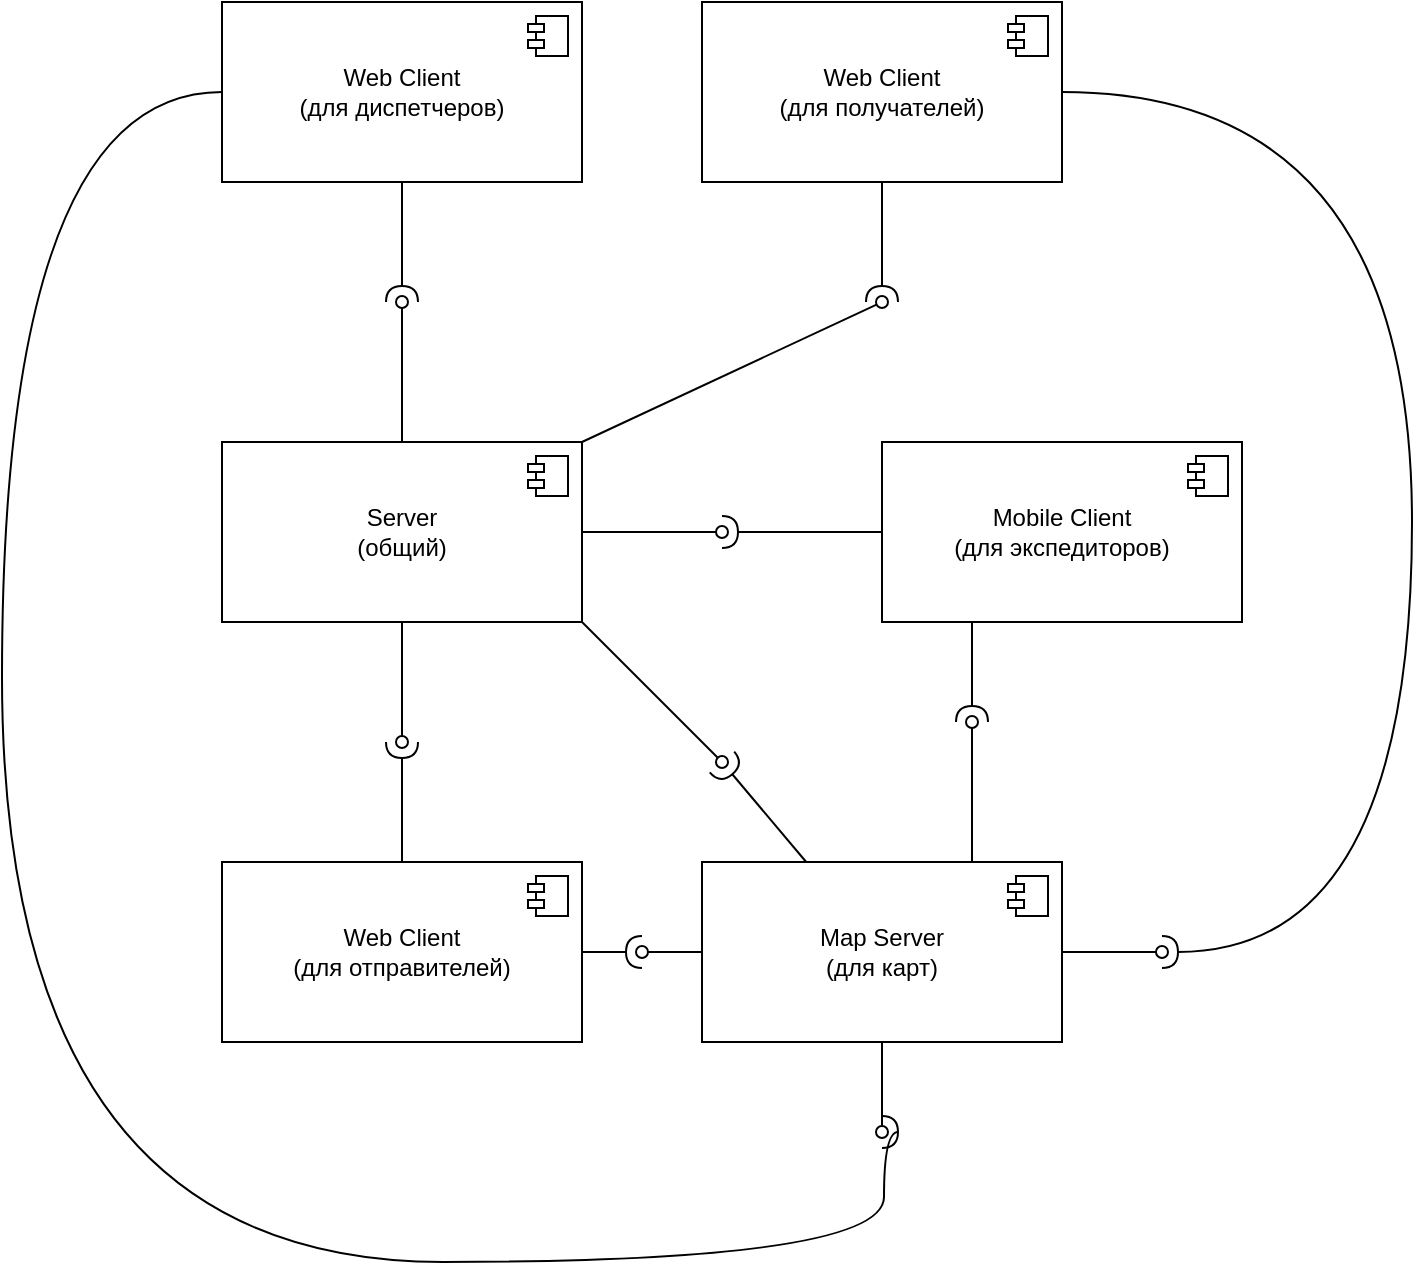<mxfile version="24.7.7">
  <diagram name="Page" id="b5b7bab2-c9e2-2cf4-8b2a-24fd1a2a6d21">
    <mxGraphModel dx="1183" dy="769" grid="1" gridSize="5" guides="1" tooltips="1" connect="1" arrows="1" fold="1" page="1" pageScale="1" pageWidth="827" pageHeight="1169" background="none" math="0" shadow="0">
      <root>
        <mxCell id="0" />
        <mxCell id="1" parent="0" />
        <mxCell id="tKIZNPVzi6mgC040RjV1-12" style="rounded=0;orthogonalLoop=1;jettySize=auto;html=1;exitX=1;exitY=0.5;exitDx=0;exitDy=0;endArrow=halfCircle;endFill=0;edgeStyle=orthogonalEdgeStyle;curved=1;" edge="1" parent="1" source="vvFTQ-2UN1oCAjK8tvpk-19">
          <mxGeometry relative="1" as="geometry">
            <mxPoint x="820" y="565" as="targetPoint" />
            <mxPoint x="830" y="142.5" as="sourcePoint" />
            <Array as="points">
              <mxPoint x="945" y="135" />
              <mxPoint x="945" y="565" />
            </Array>
          </mxGeometry>
        </mxCell>
        <mxCell id="vvFTQ-2UN1oCAjK8tvpk-3" style="edgeStyle=orthogonalEdgeStyle;rounded=0;orthogonalLoop=1;jettySize=auto;html=1;endArrow=halfCircle;endFill=0;" parent="1" source="vvFTQ-2UN1oCAjK8tvpk-1" edge="1">
          <mxGeometry relative="1" as="geometry">
            <mxPoint x="600" y="355" as="targetPoint" />
          </mxGeometry>
        </mxCell>
        <mxCell id="tKIZNPVzi6mgC040RjV1-9" style="edgeStyle=orthogonalEdgeStyle;rounded=0;orthogonalLoop=1;jettySize=auto;html=1;exitX=0.25;exitY=1;exitDx=0;exitDy=0;endArrow=halfCircle;endFill=0;" edge="1" parent="1" source="vvFTQ-2UN1oCAjK8tvpk-1">
          <mxGeometry relative="1" as="geometry">
            <mxPoint x="725" y="450" as="targetPoint" />
          </mxGeometry>
        </mxCell>
        <mxCell id="vvFTQ-2UN1oCAjK8tvpk-1" value="&lt;div&gt;&lt;span style=&quot;background-color: initial;&quot;&gt;Mobile Client&lt;/span&gt;&lt;/div&gt;&lt;div&gt;&lt;span style=&quot;background-color: initial;&quot;&gt;(для экспедиторов)&lt;/span&gt;&lt;br&gt;&lt;/div&gt;" style="html=1;dropTarget=0;whiteSpace=wrap;" parent="1" vertex="1">
          <mxGeometry x="680" y="310" width="180" height="90" as="geometry" />
        </mxCell>
        <mxCell id="vvFTQ-2UN1oCAjK8tvpk-2" value="" style="shape=module;jettyWidth=8;jettyHeight=4;" parent="vvFTQ-2UN1oCAjK8tvpk-1" vertex="1">
          <mxGeometry x="1" width="20" height="20" relative="1" as="geometry">
            <mxPoint x="-27" y="7" as="offset" />
          </mxGeometry>
        </mxCell>
        <mxCell id="vvFTQ-2UN1oCAjK8tvpk-9" style="edgeStyle=orthogonalEdgeStyle;rounded=0;orthogonalLoop=1;jettySize=auto;html=1;endArrow=oval;endFill=0;" parent="1" source="vvFTQ-2UN1oCAjK8tvpk-7" edge="1">
          <mxGeometry relative="1" as="geometry">
            <mxPoint x="600" y="355" as="targetPoint" />
          </mxGeometry>
        </mxCell>
        <mxCell id="vvFTQ-2UN1oCAjK8tvpk-10" style="edgeStyle=orthogonalEdgeStyle;rounded=0;orthogonalLoop=1;jettySize=auto;html=1;endArrow=oval;endFill=0;" parent="1" source="vvFTQ-2UN1oCAjK8tvpk-7" edge="1">
          <mxGeometry relative="1" as="geometry">
            <mxPoint x="440" y="460" as="targetPoint" />
          </mxGeometry>
        </mxCell>
        <mxCell id="vvFTQ-2UN1oCAjK8tvpk-14" style="edgeStyle=orthogonalEdgeStyle;rounded=0;orthogonalLoop=1;jettySize=auto;html=1;endArrow=oval;endFill=0;" parent="1" source="vvFTQ-2UN1oCAjK8tvpk-7" edge="1">
          <mxGeometry relative="1" as="geometry">
            <mxPoint x="440" y="240.0" as="targetPoint" />
          </mxGeometry>
        </mxCell>
        <mxCell id="vvFTQ-2UN1oCAjK8tvpk-18" style="rounded=0;orthogonalLoop=1;jettySize=auto;html=1;exitX=1;exitY=0;exitDx=0;exitDy=0;endArrow=oval;endFill=0;" parent="1" source="vvFTQ-2UN1oCAjK8tvpk-7" edge="1">
          <mxGeometry relative="1" as="geometry">
            <mxPoint x="680" y="240" as="targetPoint" />
          </mxGeometry>
        </mxCell>
        <mxCell id="tKIZNPVzi6mgC040RjV1-2" style="rounded=0;orthogonalLoop=1;jettySize=auto;html=1;exitX=1;exitY=1;exitDx=0;exitDy=0;endArrow=oval;endFill=0;" edge="1" parent="1" source="vvFTQ-2UN1oCAjK8tvpk-7">
          <mxGeometry relative="1" as="geometry">
            <mxPoint x="600" y="470" as="targetPoint" />
          </mxGeometry>
        </mxCell>
        <mxCell id="vvFTQ-2UN1oCAjK8tvpk-7" value="&lt;div&gt;Server&lt;/div&gt;&lt;div&gt;&lt;span style=&quot;background-color: initial;&quot;&gt;(общий)&lt;/span&gt;&lt;br&gt;&lt;/div&gt;" style="html=1;dropTarget=0;whiteSpace=wrap;" parent="1" vertex="1">
          <mxGeometry x="350" y="310" width="180" height="90" as="geometry" />
        </mxCell>
        <mxCell id="vvFTQ-2UN1oCAjK8tvpk-8" value="" style="shape=module;jettyWidth=8;jettyHeight=4;" parent="vvFTQ-2UN1oCAjK8tvpk-7" vertex="1">
          <mxGeometry x="1" width="20" height="20" relative="1" as="geometry">
            <mxPoint x="-27" y="7" as="offset" />
          </mxGeometry>
        </mxCell>
        <mxCell id="vvFTQ-2UN1oCAjK8tvpk-13" style="edgeStyle=orthogonalEdgeStyle;rounded=0;orthogonalLoop=1;jettySize=auto;html=1;endArrow=halfCircle;endFill=0;" parent="1" source="vvFTQ-2UN1oCAjK8tvpk-11" edge="1">
          <mxGeometry relative="1" as="geometry">
            <mxPoint x="440" y="460" as="targetPoint" />
          </mxGeometry>
        </mxCell>
        <mxCell id="tKIZNPVzi6mgC040RjV1-6" style="edgeStyle=orthogonalEdgeStyle;rounded=0;orthogonalLoop=1;jettySize=auto;html=1;endArrow=halfCircle;endFill=0;" edge="1" parent="1" source="vvFTQ-2UN1oCAjK8tvpk-11">
          <mxGeometry relative="1" as="geometry">
            <mxPoint x="560" y="565" as="targetPoint" />
          </mxGeometry>
        </mxCell>
        <mxCell id="vvFTQ-2UN1oCAjK8tvpk-11" value="&lt;div&gt;Web Client&lt;/div&gt;&lt;div&gt;&lt;span style=&quot;background-color: initial;&quot;&gt;(для отправителей)&lt;/span&gt;&lt;br&gt;&lt;/div&gt;" style="html=1;dropTarget=0;whiteSpace=wrap;" parent="1" vertex="1">
          <mxGeometry x="350" y="520" width="180" height="90" as="geometry" />
        </mxCell>
        <mxCell id="vvFTQ-2UN1oCAjK8tvpk-12" value="" style="shape=module;jettyWidth=8;jettyHeight=4;" parent="vvFTQ-2UN1oCAjK8tvpk-11" vertex="1">
          <mxGeometry x="1" width="20" height="20" relative="1" as="geometry">
            <mxPoint x="-27" y="7" as="offset" />
          </mxGeometry>
        </mxCell>
        <mxCell id="vvFTQ-2UN1oCAjK8tvpk-17" style="edgeStyle=orthogonalEdgeStyle;rounded=0;orthogonalLoop=1;jettySize=auto;html=1;endArrow=halfCircle;endFill=0;" parent="1" source="vvFTQ-2UN1oCAjK8tvpk-15" edge="1">
          <mxGeometry relative="1" as="geometry">
            <mxPoint x="440" y="240.0" as="targetPoint" />
          </mxGeometry>
        </mxCell>
        <mxCell id="tKIZNPVzi6mgC040RjV1-15" style="rounded=0;orthogonalLoop=1;jettySize=auto;html=1;exitX=0;exitY=0.5;exitDx=0;exitDy=0;endArrow=halfCircle;endFill=0;edgeStyle=orthogonalEdgeStyle;curved=1;" edge="1" parent="1" source="vvFTQ-2UN1oCAjK8tvpk-15">
          <mxGeometry relative="1" as="geometry">
            <mxPoint x="680" y="655" as="targetPoint" />
            <Array as="points">
              <mxPoint x="240" y="720" />
              <mxPoint x="681" y="720" />
              <mxPoint x="681" y="655" />
            </Array>
          </mxGeometry>
        </mxCell>
        <mxCell id="vvFTQ-2UN1oCAjK8tvpk-15" value="&lt;div&gt;Web Client&lt;/div&gt;&lt;div&gt;&lt;span style=&quot;background-color: initial;&quot;&gt;(для диспетчеров)&lt;/span&gt;&lt;br&gt;&lt;/div&gt;" style="html=1;dropTarget=0;whiteSpace=wrap;" parent="1" vertex="1">
          <mxGeometry x="350" y="90" width="180" height="90" as="geometry" />
        </mxCell>
        <mxCell id="vvFTQ-2UN1oCAjK8tvpk-16" value="" style="shape=module;jettyWidth=8;jettyHeight=4;" parent="vvFTQ-2UN1oCAjK8tvpk-15" vertex="1">
          <mxGeometry x="1" width="20" height="20" relative="1" as="geometry">
            <mxPoint x="-27" y="7" as="offset" />
          </mxGeometry>
        </mxCell>
        <mxCell id="vvFTQ-2UN1oCAjK8tvpk-21" style="edgeStyle=orthogonalEdgeStyle;rounded=0;orthogonalLoop=1;jettySize=auto;html=1;endArrow=halfCircle;endFill=0;" parent="1" source="vvFTQ-2UN1oCAjK8tvpk-19" edge="1">
          <mxGeometry relative="1" as="geometry">
            <mxPoint x="680" y="240" as="targetPoint" />
          </mxGeometry>
        </mxCell>
        <mxCell id="vvFTQ-2UN1oCAjK8tvpk-19" value="&lt;div&gt;Web Client&lt;/div&gt;&lt;div&gt;&lt;span style=&quot;background-color: initial;&quot;&gt;(для получателей)&lt;/span&gt;&lt;br&gt;&lt;/div&gt;" style="html=1;dropTarget=0;whiteSpace=wrap;" parent="1" vertex="1">
          <mxGeometry x="590" y="90" width="180" height="90" as="geometry" />
        </mxCell>
        <mxCell id="vvFTQ-2UN1oCAjK8tvpk-20" value="" style="shape=module;jettyWidth=8;jettyHeight=4;" parent="vvFTQ-2UN1oCAjK8tvpk-19" vertex="1">
          <mxGeometry x="1" width="20" height="20" relative="1" as="geometry">
            <mxPoint x="-27" y="7" as="offset" />
          </mxGeometry>
        </mxCell>
        <mxCell id="tKIZNPVzi6mgC040RjV1-5" style="rounded=0;orthogonalLoop=1;jettySize=auto;html=1;endArrow=halfCircle;endFill=0;" edge="1" parent="1" source="tKIZNPVzi6mgC040RjV1-3">
          <mxGeometry relative="1" as="geometry">
            <mxPoint x="600" y="470" as="targetPoint" />
          </mxGeometry>
        </mxCell>
        <mxCell id="tKIZNPVzi6mgC040RjV1-7" style="edgeStyle=orthogonalEdgeStyle;rounded=0;orthogonalLoop=1;jettySize=auto;html=1;exitX=0;exitY=0.5;exitDx=0;exitDy=0;endArrow=oval;endFill=0;" edge="1" parent="1" source="tKIZNPVzi6mgC040RjV1-3">
          <mxGeometry relative="1" as="geometry">
            <mxPoint x="560" y="565" as="targetPoint" />
          </mxGeometry>
        </mxCell>
        <mxCell id="tKIZNPVzi6mgC040RjV1-8" style="edgeStyle=orthogonalEdgeStyle;rounded=0;orthogonalLoop=1;jettySize=auto;html=1;exitX=0.75;exitY=0;exitDx=0;exitDy=0;endArrow=oval;endFill=0;" edge="1" parent="1" source="tKIZNPVzi6mgC040RjV1-3">
          <mxGeometry relative="1" as="geometry">
            <mxPoint x="725" y="450" as="targetPoint" />
          </mxGeometry>
        </mxCell>
        <mxCell id="tKIZNPVzi6mgC040RjV1-11" style="edgeStyle=orthogonalEdgeStyle;rounded=0;orthogonalLoop=1;jettySize=auto;html=1;endArrow=oval;endFill=0;" edge="1" parent="1" source="tKIZNPVzi6mgC040RjV1-3">
          <mxGeometry relative="1" as="geometry">
            <mxPoint x="820" y="565" as="targetPoint" />
          </mxGeometry>
        </mxCell>
        <mxCell id="tKIZNPVzi6mgC040RjV1-14" style="edgeStyle=orthogonalEdgeStyle;rounded=0;orthogonalLoop=1;jettySize=auto;html=1;exitX=0.5;exitY=1;exitDx=0;exitDy=0;endArrow=oval;endFill=0;" edge="1" parent="1" source="tKIZNPVzi6mgC040RjV1-3">
          <mxGeometry relative="1" as="geometry">
            <mxPoint x="680" y="655" as="targetPoint" />
          </mxGeometry>
        </mxCell>
        <mxCell id="tKIZNPVzi6mgC040RjV1-3" value="&lt;div&gt;Map Server&lt;/div&gt;&lt;div&gt;&lt;span style=&quot;background-color: initial;&quot;&gt;(для карт)&lt;/span&gt;&lt;br&gt;&lt;/div&gt;" style="html=1;dropTarget=0;whiteSpace=wrap;" vertex="1" parent="1">
          <mxGeometry x="590" y="520" width="180" height="90" as="geometry" />
        </mxCell>
        <mxCell id="tKIZNPVzi6mgC040RjV1-4" value="" style="shape=module;jettyWidth=8;jettyHeight=4;" vertex="1" parent="tKIZNPVzi6mgC040RjV1-3">
          <mxGeometry x="1" width="20" height="20" relative="1" as="geometry">
            <mxPoint x="-27" y="7" as="offset" />
          </mxGeometry>
        </mxCell>
      </root>
    </mxGraphModel>
  </diagram>
</mxfile>
